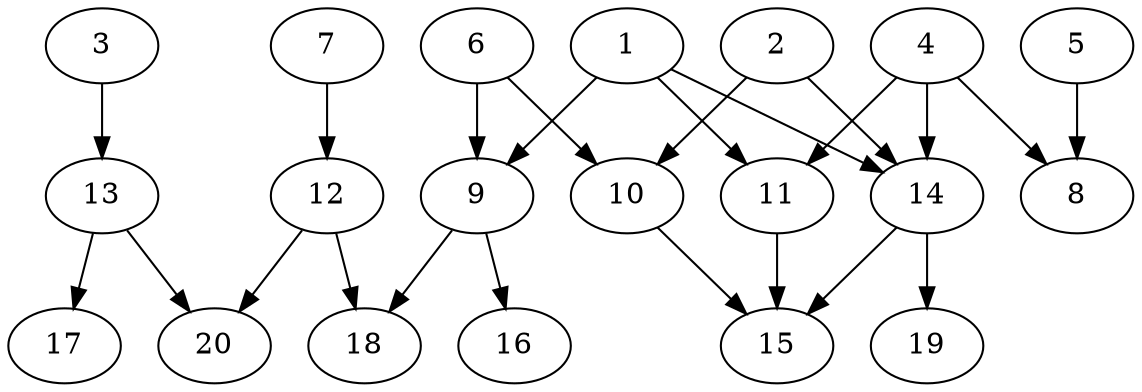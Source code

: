 // DAG automatically generated by daggen at Sat Jul 27 15:38:13 2019
// ./daggen --dot -n 20 --ccr 0.5 --fat 0.6 --regular 0.5 --density 0.4 --mindata 5242880 --maxdata 52428800 
digraph G {
  1 [size="89272320", alpha="0.18", expect_size="44636160"] 
  1 -> 9 [size ="44636160"]
  1 -> 11 [size ="44636160"]
  1 -> 14 [size ="44636160"]
  2 [size="36470784", alpha="0.09", expect_size="18235392"] 
  2 -> 10 [size ="18235392"]
  2 -> 14 [size ="18235392"]
  3 [size="27021312", alpha="0.09", expect_size="13510656"] 
  3 -> 13 [size ="13510656"]
  4 [size="18309120", alpha="0.14", expect_size="9154560"] 
  4 -> 8 [size ="9154560"]
  4 -> 11 [size ="9154560"]
  4 -> 14 [size ="9154560"]
  5 [size="51849216", alpha="0.07", expect_size="25924608"] 
  5 -> 8 [size ="25924608"]
  6 [size="43192320", alpha="0.15", expect_size="21596160"] 
  6 -> 9 [size ="21596160"]
  6 -> 10 [size ="21596160"]
  7 [size="56604672", alpha="0.04", expect_size="28302336"] 
  7 -> 12 [size ="28302336"]
  8 [size="18599936", alpha="0.08", expect_size="9299968"] 
  9 [size="44369920", alpha="0.03", expect_size="22184960"] 
  9 -> 16 [size ="22184960"]
  9 -> 18 [size ="22184960"]
  10 [size="90482688", alpha="0.17", expect_size="45241344"] 
  10 -> 15 [size ="45241344"]
  11 [size="85293056", alpha="0.12", expect_size="42646528"] 
  11 -> 15 [size ="42646528"]
  12 [size="77410304", alpha="0.18", expect_size="38705152"] 
  12 -> 18 [size ="38705152"]
  12 -> 20 [size ="38705152"]
  13 [size="27598848", alpha="0.05", expect_size="13799424"] 
  13 -> 17 [size ="13799424"]
  13 -> 20 [size ="13799424"]
  14 [size="68495360", alpha="0.11", expect_size="34247680"] 
  14 -> 15 [size ="34247680"]
  14 -> 19 [size ="34247680"]
  15 [size="39835648", alpha="0.17", expect_size="19917824"] 
  16 [size="75190272", alpha="0.04", expect_size="37595136"] 
  17 [size="49385472", alpha="0.04", expect_size="24692736"] 
  18 [size="67547136", alpha="0.12", expect_size="33773568"] 
  19 [size="103962624", alpha="0.14", expect_size="51981312"] 
  20 [size="23971840", alpha="0.13", expect_size="11985920"] 
}
